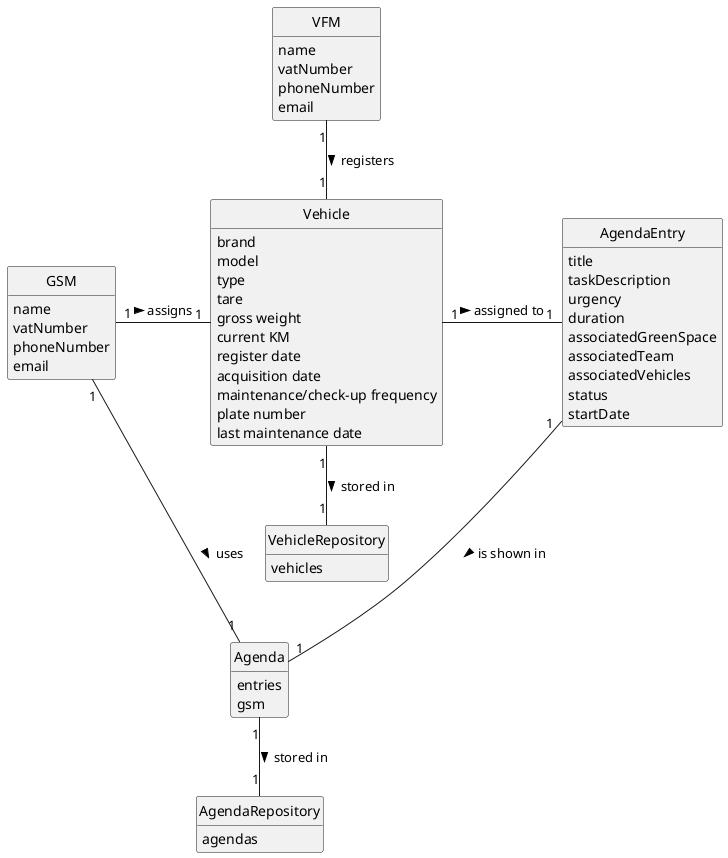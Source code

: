 @startuml
skinparam monochrome true
skinparam packageStyle rectangle
skinparam shadowing false

'left to right direction

skinparam classAttributeIconSize 0

hide circle
hide methods

'title Domain Model

'class Platform {
'  -description
'}

class GSM {
    name
    vatNumber
    phoneNumber
    email
}

class VFM {
    name
    vatNumber
    phoneNumber
    email
}

class Vehicle {
    brand
    model
    type
    tare
    gross weight
    current KM
    register date
    acquisition date
    maintenance/check-up frequency
    plate number
    last maintenance date
}

class VehicleRepository {
    vehicles
}

class AgendaEntry {
     title
     taskDescription
     urgency
     duration
     associatedGreenSpace
     associatedTeam
     associatedVehicles
     status
     startDate
}

class Agenda {
    entries
    gsm
}

class AgendaRepository {
    agendas
}

'class User {
'    name
'    email
'    password
'}

VFM "1" -- "1" Vehicle: registers >
GSM "1" - "1" Vehicle: assigns >
Vehicle "1" - "1" AgendaEntry: assigned to >
Vehicle "1" -- "1" VehicleRepository: stored in >
GSM "1" --- "1" Agenda: uses >
AgendaEntry "1" --- "1" Agenda: is shown in >
Agenda "1" -- "1" AgendaRepository: stored in >

@enduml